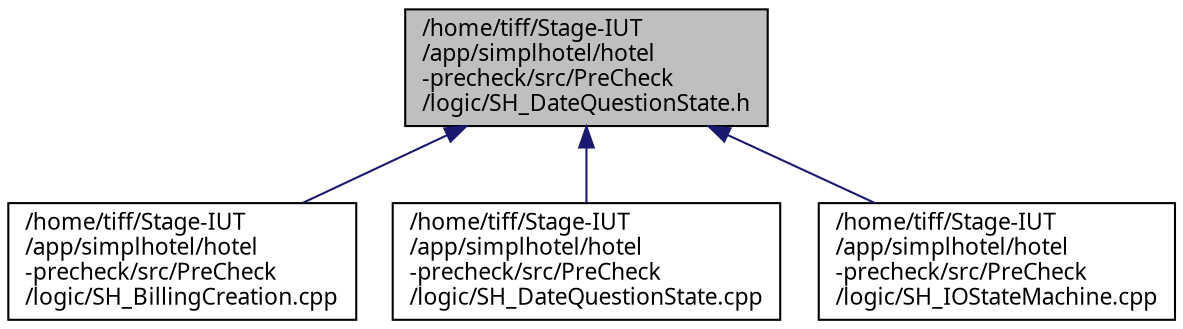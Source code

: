 digraph "/home/tiff/Stage-IUT/app/simplhotel/hotel-precheck/src/PreCheck/logic/SH_DateQuestionState.h"
{
 // INTERACTIVE_SVG=YES
  bgcolor="transparent";
  edge [fontname="Verdana",fontsize="11",labelfontname="Verdana",labelfontsize="11"];
  node [fontname="Verdana",fontsize="11",shape=record];
  Node1 [label="/home/tiff/Stage-IUT\l/app/simplhotel/hotel\l-precheck/src/PreCheck\l/logic/SH_DateQuestionState.h",height=0.2,width=0.4,color="black", fillcolor="grey75", style="filled" fontcolor="black"];
  Node1 -> Node2 [dir="back",color="midnightblue",fontsize="11",style="solid",fontname="Verdana"];
  Node2 [label="/home/tiff/Stage-IUT\l/app/simplhotel/hotel\l-precheck/src/PreCheck\l/logic/SH_BillingCreation.cpp",height=0.2,width=0.4,color="black",URL="$SH__BillingCreation_8cpp.html"];
  Node1 -> Node3 [dir="back",color="midnightblue",fontsize="11",style="solid",fontname="Verdana"];
  Node3 [label="/home/tiff/Stage-IUT\l/app/simplhotel/hotel\l-precheck/src/PreCheck\l/logic/SH_DateQuestionState.cpp",height=0.2,width=0.4,color="black",URL="$SH__DateQuestionState_8cpp.html"];
  Node1 -> Node4 [dir="back",color="midnightblue",fontsize="11",style="solid",fontname="Verdana"];
  Node4 [label="/home/tiff/Stage-IUT\l/app/simplhotel/hotel\l-precheck/src/PreCheck\l/logic/SH_IOStateMachine.cpp",height=0.2,width=0.4,color="black",URL="$SH__IOStateMachine_8cpp.html"];
}
